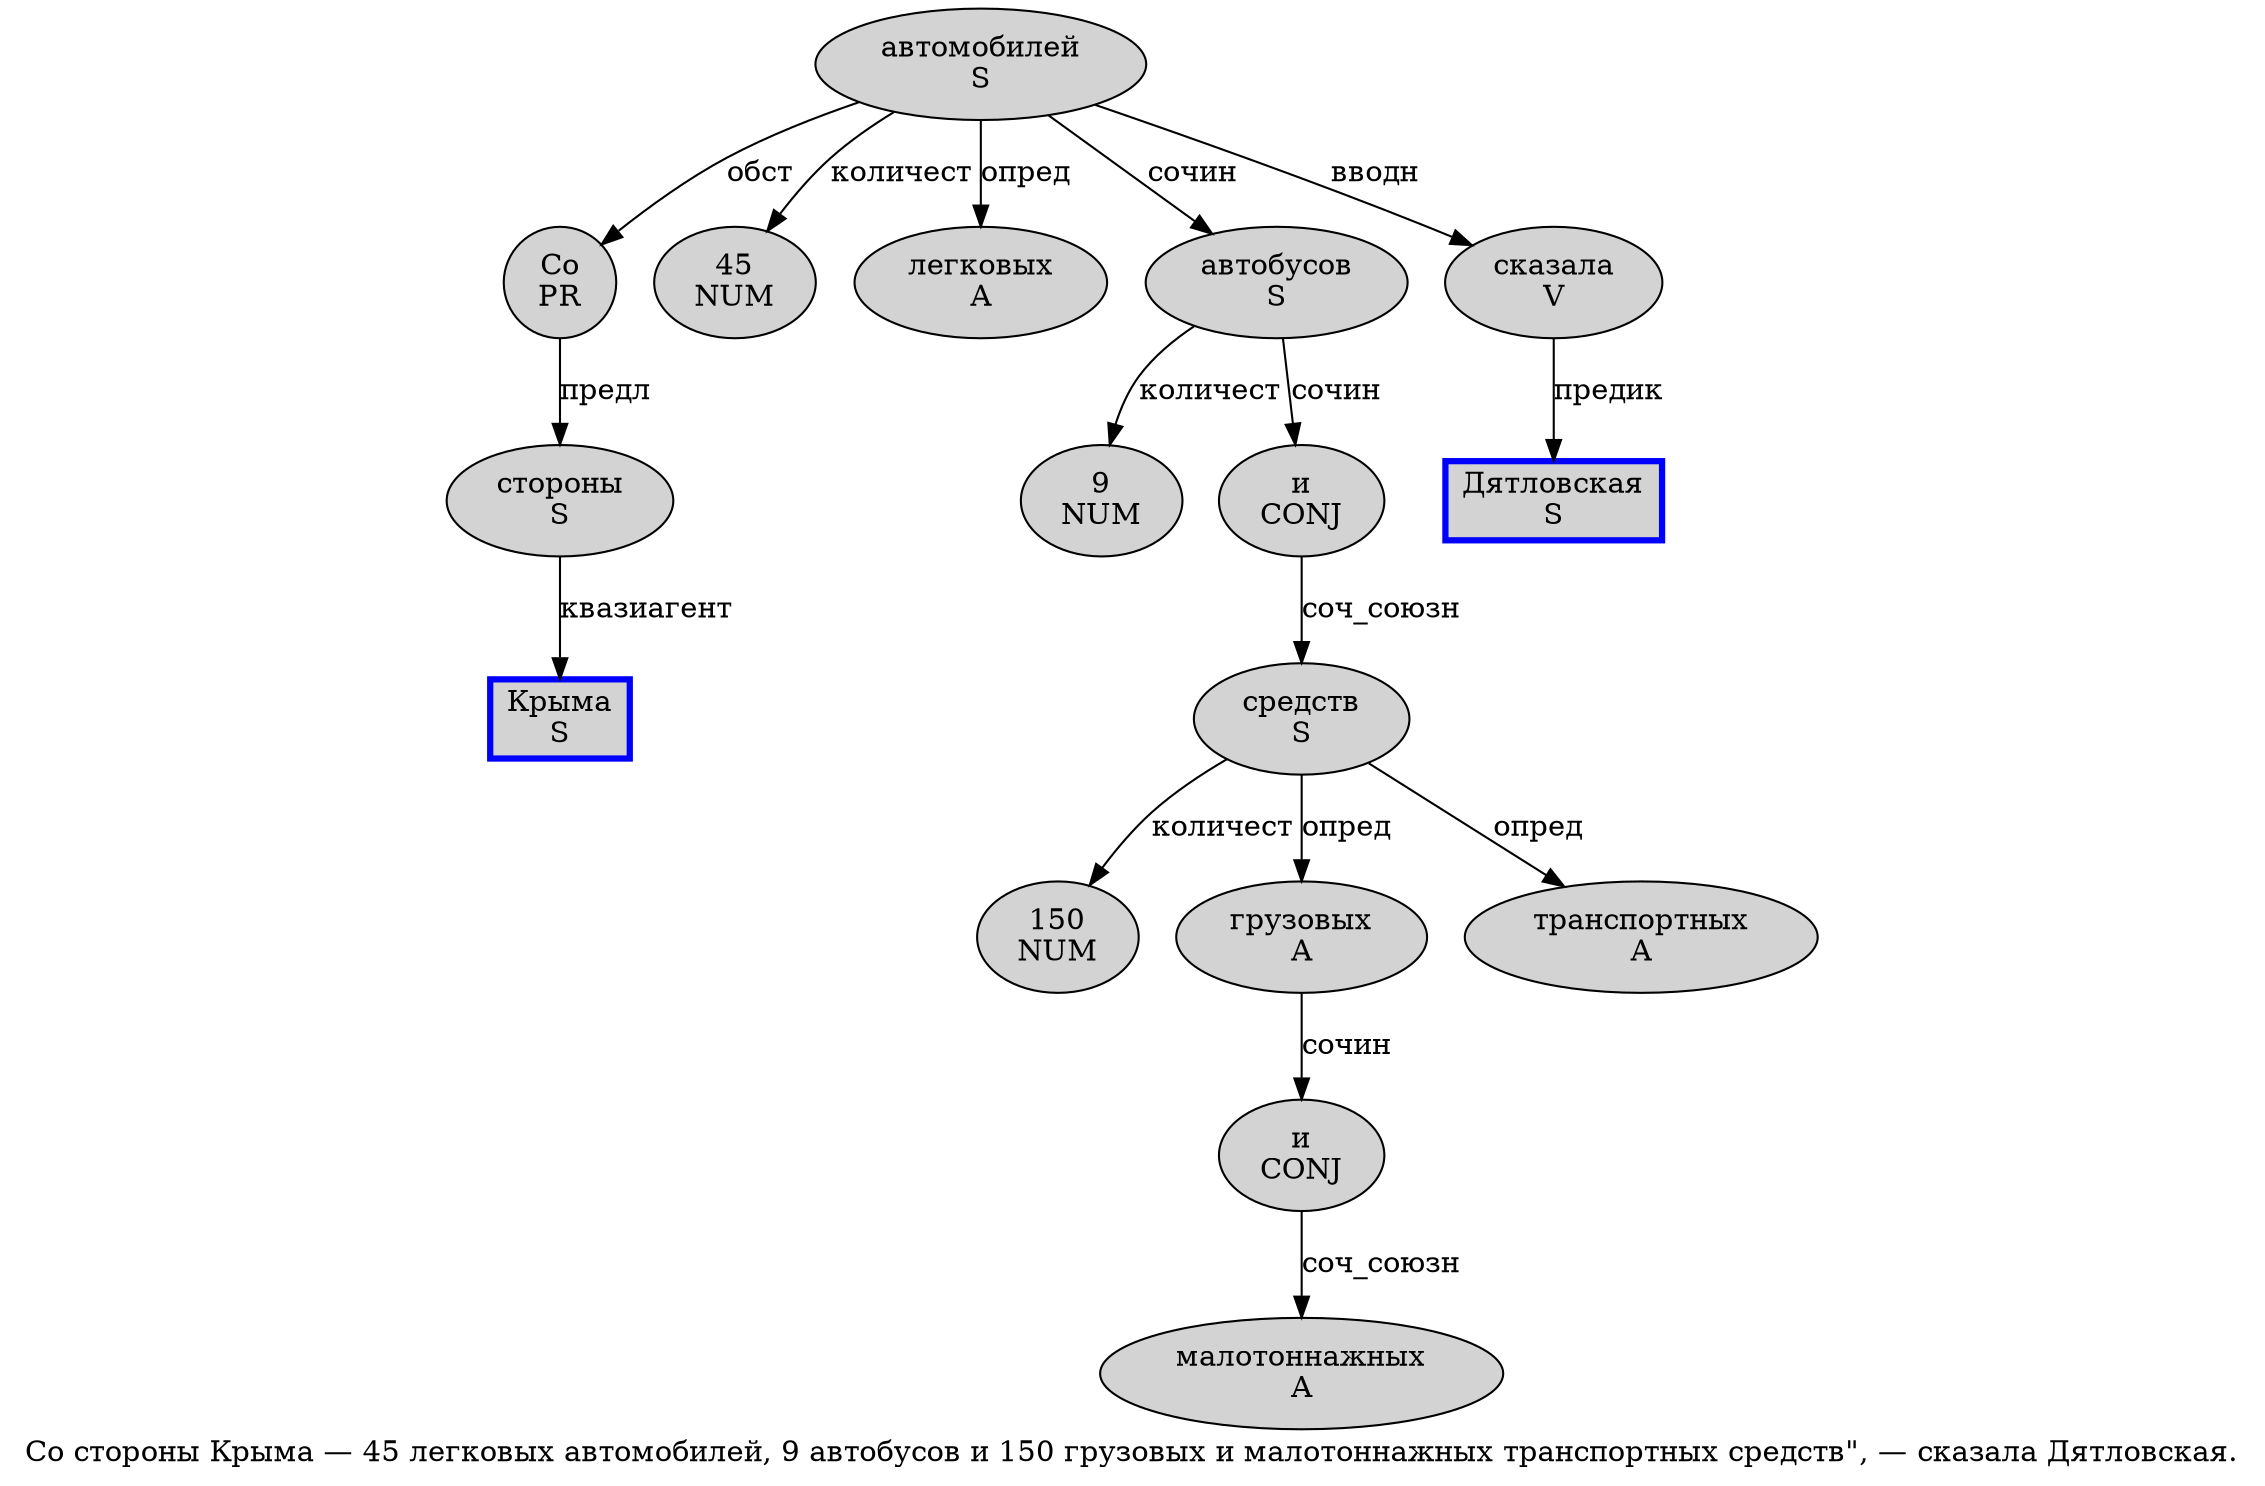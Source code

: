 digraph SENTENCE_375 {
	graph [label="Со стороны Крыма — 45 легковых автомобилей, 9 автобусов и 150 грузовых и малотоннажных транспортных средств\", — сказала Дятловская."]
	node [style=filled]
		0 [label="Со
PR" color="" fillcolor=lightgray penwidth=1 shape=ellipse]
		1 [label="стороны
S" color="" fillcolor=lightgray penwidth=1 shape=ellipse]
		2 [label="Крыма
S" color=blue fillcolor=lightgray penwidth=3 shape=box]
		4 [label="45
NUM" color="" fillcolor=lightgray penwidth=1 shape=ellipse]
		5 [label="легковых
A" color="" fillcolor=lightgray penwidth=1 shape=ellipse]
		6 [label="автомобилей
S" color="" fillcolor=lightgray penwidth=1 shape=ellipse]
		8 [label="9
NUM" color="" fillcolor=lightgray penwidth=1 shape=ellipse]
		9 [label="автобусов
S" color="" fillcolor=lightgray penwidth=1 shape=ellipse]
		10 [label="и
CONJ" color="" fillcolor=lightgray penwidth=1 shape=ellipse]
		11 [label="150
NUM" color="" fillcolor=lightgray penwidth=1 shape=ellipse]
		12 [label="грузовых
A" color="" fillcolor=lightgray penwidth=1 shape=ellipse]
		13 [label="и
CONJ" color="" fillcolor=lightgray penwidth=1 shape=ellipse]
		14 [label="малотоннажных
A" color="" fillcolor=lightgray penwidth=1 shape=ellipse]
		15 [label="транспортных
A" color="" fillcolor=lightgray penwidth=1 shape=ellipse]
		16 [label="средств
S" color="" fillcolor=lightgray penwidth=1 shape=ellipse]
		20 [label="сказала
V" color="" fillcolor=lightgray penwidth=1 shape=ellipse]
		21 [label="Дятловская
S" color=blue fillcolor=lightgray penwidth=3 shape=box]
			9 -> 8 [label="количест"]
			9 -> 10 [label="сочин"]
			20 -> 21 [label="предик"]
			1 -> 2 [label="квазиагент"]
			13 -> 14 [label="соч_союзн"]
			10 -> 16 [label="соч_союзн"]
			12 -> 13 [label="сочин"]
			6 -> 0 [label="обст"]
			6 -> 4 [label="количест"]
			6 -> 5 [label="опред"]
			6 -> 9 [label="сочин"]
			6 -> 20 [label="вводн"]
			16 -> 11 [label="количест"]
			16 -> 12 [label="опред"]
			16 -> 15 [label="опред"]
			0 -> 1 [label="предл"]
}